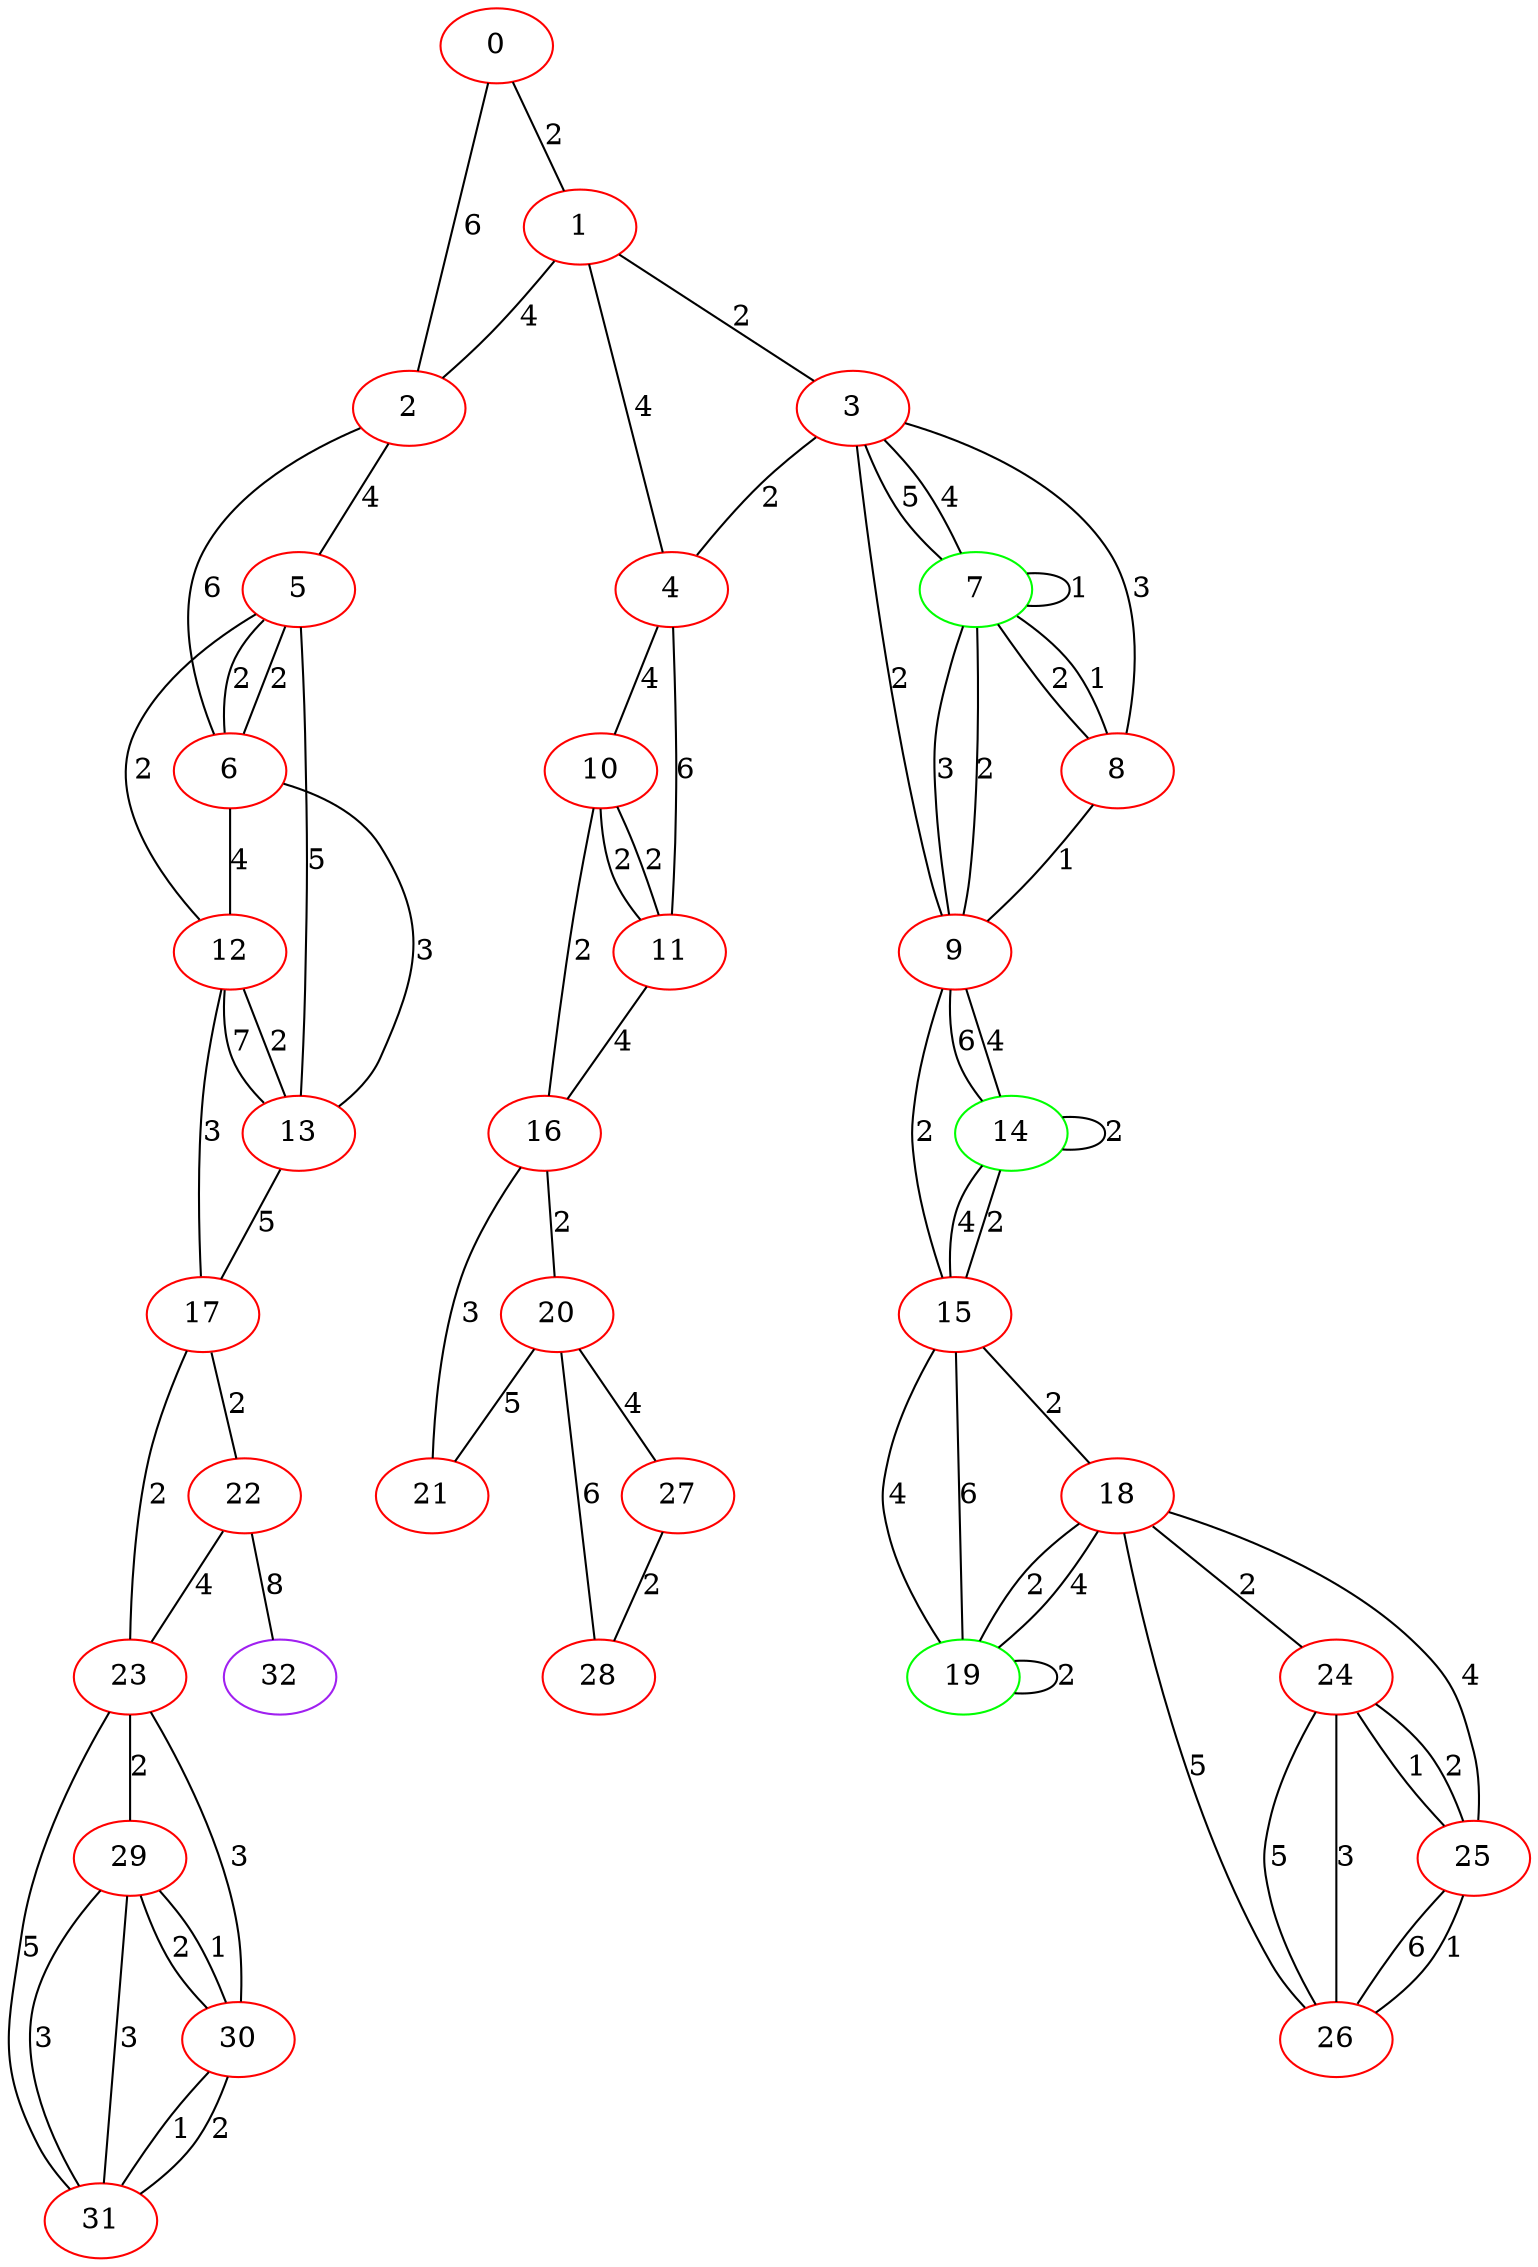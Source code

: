 graph "" {
0 [color=red, weight=1];
1 [color=red, weight=1];
2 [color=red, weight=1];
3 [color=red, weight=1];
4 [color=red, weight=1];
5 [color=red, weight=1];
6 [color=red, weight=1];
7 [color=green, weight=2];
8 [color=red, weight=1];
9 [color=red, weight=1];
10 [color=red, weight=1];
11 [color=red, weight=1];
12 [color=red, weight=1];
13 [color=red, weight=1];
14 [color=green, weight=2];
15 [color=red, weight=1];
16 [color=red, weight=1];
17 [color=red, weight=1];
18 [color=red, weight=1];
19 [color=green, weight=2];
20 [color=red, weight=1];
21 [color=red, weight=1];
22 [color=red, weight=1];
23 [color=red, weight=1];
24 [color=red, weight=1];
25 [color=red, weight=1];
26 [color=red, weight=1];
27 [color=red, weight=1];
28 [color=red, weight=1];
29 [color=red, weight=1];
30 [color=red, weight=1];
31 [color=red, weight=1];
32 [color=purple, weight=4];
0 -- 1  [key=0, label=2];
0 -- 2  [key=0, label=6];
1 -- 2  [key=0, label=4];
1 -- 3  [key=0, label=2];
1 -- 4  [key=0, label=4];
2 -- 5  [key=0, label=4];
2 -- 6  [key=0, label=6];
3 -- 8  [key=0, label=3];
3 -- 9  [key=0, label=2];
3 -- 4  [key=0, label=2];
3 -- 7  [key=0, label=5];
3 -- 7  [key=1, label=4];
4 -- 10  [key=0, label=4];
4 -- 11  [key=0, label=6];
5 -- 12  [key=0, label=2];
5 -- 13  [key=0, label=5];
5 -- 6  [key=0, label=2];
5 -- 6  [key=1, label=2];
6 -- 12  [key=0, label=4];
6 -- 13  [key=0, label=3];
7 -- 8  [key=0, label=2];
7 -- 8  [key=1, label=1];
7 -- 9  [key=0, label=3];
7 -- 9  [key=1, label=2];
7 -- 7  [key=0, label=1];
8 -- 9  [key=0, label=1];
9 -- 14  [key=0, label=6];
9 -- 14  [key=1, label=4];
9 -- 15  [key=0, label=2];
10 -- 16  [key=0, label=2];
10 -- 11  [key=0, label=2];
10 -- 11  [key=1, label=2];
11 -- 16  [key=0, label=4];
12 -- 17  [key=0, label=3];
12 -- 13  [key=0, label=7];
12 -- 13  [key=1, label=2];
13 -- 17  [key=0, label=5];
14 -- 14  [key=0, label=2];
14 -- 15  [key=0, label=4];
14 -- 15  [key=1, label=2];
15 -- 18  [key=0, label=2];
15 -- 19  [key=0, label=4];
15 -- 19  [key=1, label=6];
16 -- 20  [key=0, label=2];
16 -- 21  [key=0, label=3];
17 -- 22  [key=0, label=2];
17 -- 23  [key=0, label=2];
18 -- 24  [key=0, label=2];
18 -- 25  [key=0, label=4];
18 -- 26  [key=0, label=5];
18 -- 19  [key=0, label=2];
18 -- 19  [key=1, label=4];
19 -- 19  [key=0, label=2];
20 -- 27  [key=0, label=4];
20 -- 28  [key=0, label=6];
20 -- 21  [key=0, label=5];
22 -- 32  [key=0, label=8];
22 -- 23  [key=0, label=4];
23 -- 30  [key=0, label=3];
23 -- 29  [key=0, label=2];
23 -- 31  [key=0, label=5];
24 -- 25  [key=0, label=1];
24 -- 25  [key=1, label=2];
24 -- 26  [key=0, label=5];
24 -- 26  [key=1, label=3];
25 -- 26  [key=0, label=6];
25 -- 26  [key=1, label=1];
27 -- 28  [key=0, label=2];
29 -- 30  [key=0, label=2];
29 -- 30  [key=1, label=1];
29 -- 31  [key=0, label=3];
29 -- 31  [key=1, label=3];
30 -- 31  [key=0, label=1];
30 -- 31  [key=1, label=2];
}
